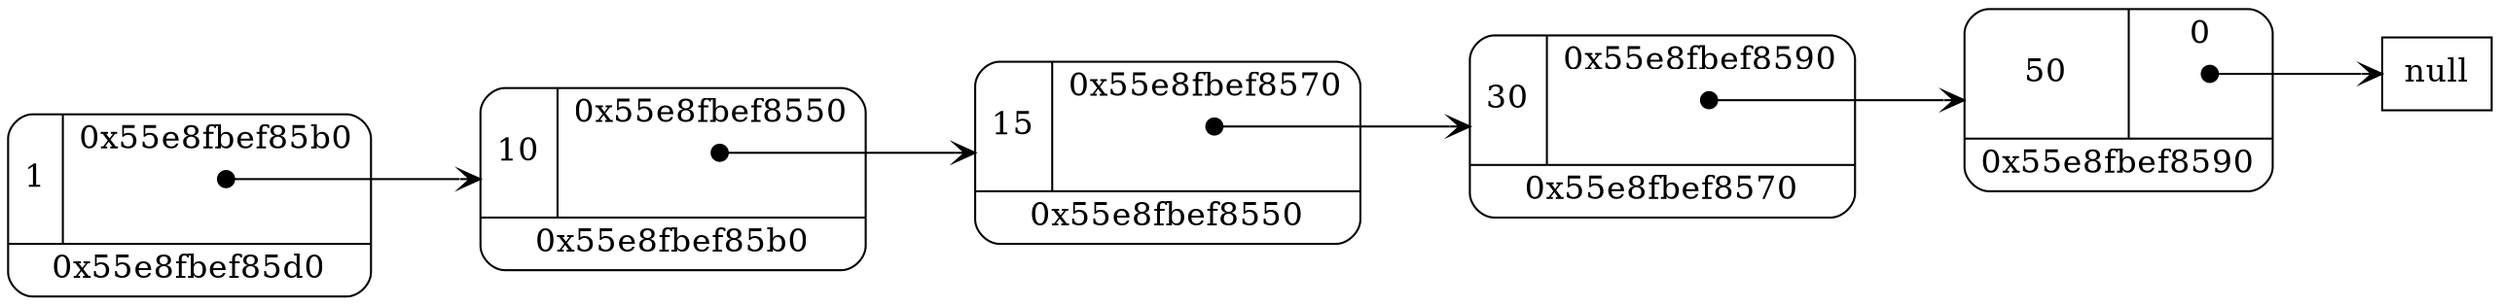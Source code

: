 digraph ll {
	node [shape=Mrecord, fontsize=16];
	rankdir=LR;
	edge [tailclip=false];
ranksep=.75;
	nodo1 [height = 0.015, width = 0.03,label="{ {<data> 1 } | <ref> 0x55e8fbef85b0\n\n\n} | <actual> 0x55e8fbef85d0 "];
	nodo2 [height = 0.015, width = 0.03,label="{ {<data> 10 } | <ref> 0x55e8fbef8550\n\n\n} | <actual> 0x55e8fbef85b0 "];
	nodo3 [height = 0.015, width = 0.03,label="{ {<data> 15 } | <ref> 0x55e8fbef8570\n\n\n} | <actual> 0x55e8fbef8550 "];
	nodo4 [height = 0.015, width = 0.03,label="{ {<data> 30 } | <ref> 0x55e8fbef8590\n\n\n} | <actual> 0x55e8fbef8570 "];
	nodo5 [height = 0.015, width = 0.03,label="{ {<data> 50 } | <ref> 0\n\n\n} | <actual> 0x55e8fbef8590 "];
	null[shape=box];

	nodo1:ref:c -> nodo2[arrowtail=dot, arrowhead=vee, dir=both];
	nodo2:ref:c -> nodo3[arrowtail=dot, arrowhead=vee, dir=both];
	nodo3:ref:c -> nodo4[arrowtail=dot, arrowhead=vee, dir=both];
	nodo4:ref:c -> nodo5[arrowtail=dot, arrowhead=vee, dir=both];
	nodo5:ref:c -> null [arrowtail=dot, arrowhead=vee, dir=both];
}
